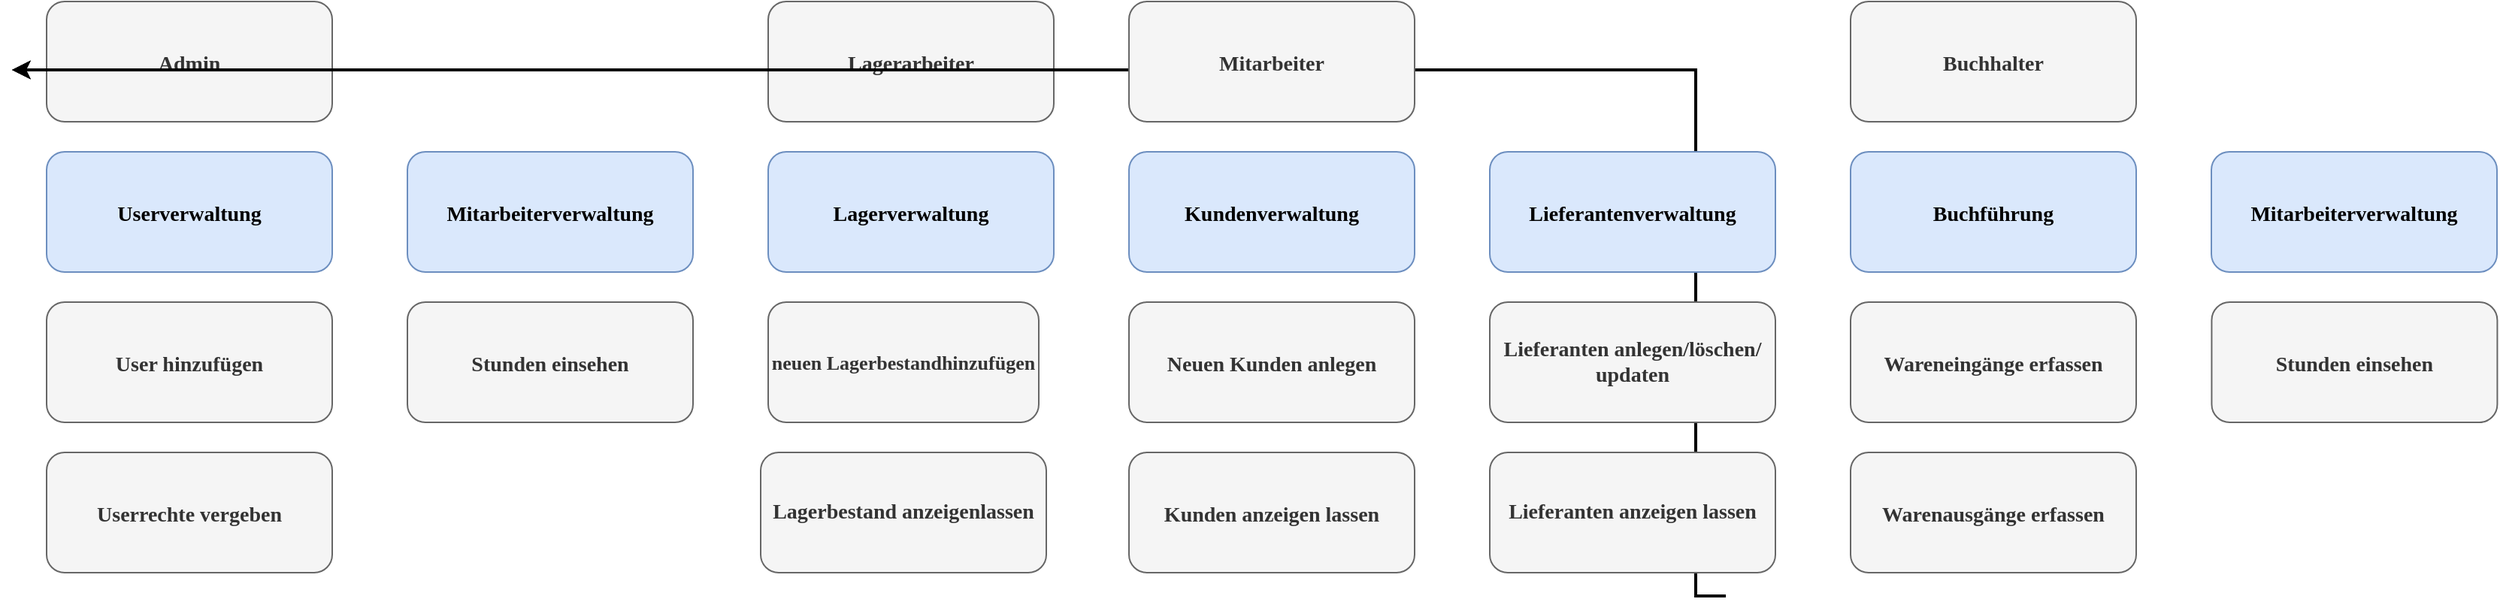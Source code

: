 <mxfile version="10.7.7" type="device"><diagram name="Page-1" id="2c0d36ab-eaac-3732-788b-9136903baeff"><mxGraphModel dx="1991" dy="1101" grid="1" gridSize="10" guides="1" tooltips="1" connect="1" arrows="1" fold="1" page="1" pageScale="1.5" pageWidth="1169" pageHeight="827" background="#ffffff" math="0" shadow="0"><root><mxCell id="0"/><mxCell id="1" parent="0"/><mxCell id="10" value="Buchhalter" style="rounded=1;fillColor=#f5f5f5;strokeColor=#666666;fontColor=#333333;fontStyle=1;fontFamily=Tahoma;fontSize=14" parent="1" vertex="1"><mxGeometry x="1300" y="90" width="190" height="80" as="geometry"/></mxCell><mxCell id="12" value="Lagerarbeiter" style="rounded=1;fillColor=#f5f5f5;strokeColor=#666666;fontColor=#333333;fontStyle=1;fontFamily=Tahoma;fontSize=14" parent="1" vertex="1"><mxGeometry x="580.0" y="90" width="190" height="80" as="geometry"/></mxCell><mxCell id="13" value="Admin" style="rounded=1;fillColor=#f5f5f5;strokeColor=#666666;fontColor=#333333;fontStyle=1;fontFamily=Tahoma;fontSize=14" parent="1" vertex="1"><mxGeometry x="100" y="90" width="190" height="80" as="geometry"/></mxCell><mxCell id="84" value="" style="edgeStyle=elbowEdgeStyle;elbow=horizontal;strokeWidth=2;rounded=0" parent="1" target="45" edge="1"><mxGeometry x="-23" y="135.5" width="100" height="100" as="geometry"><mxPoint x="1217" y="485.5" as="sourcePoint"/><mxPoint x="77" y="135.5" as="targetPoint"/><Array as="points"><mxPoint x="1197" y="545.5"/></Array></mxGeometry></mxCell><mxCell id="85" value="" style="edgeStyle=elbowEdgeStyle;elbow=horizontal;strokeWidth=2;rounded=0" parent="1" target="46" edge="1"><mxGeometry x="-23" y="135.5" width="100" height="100" as="geometry"><mxPoint x="1217" y="485.5" as="sourcePoint"/><mxPoint x="77" y="135.5" as="targetPoint"/><Array as="points"><mxPoint x="1197" y="575.5"/></Array></mxGeometry></mxCell><mxCell id="86" value="" style="edgeStyle=elbowEdgeStyle;elbow=horizontal;strokeWidth=2;rounded=0" parent="1" target="47" edge="1"><mxGeometry x="-23" y="135.5" width="100" height="100" as="geometry"><mxPoint x="1217" y="485.5" as="sourcePoint"/><mxPoint x="77" y="135.5" as="targetPoint"/><Array as="points"><mxPoint x="1197" y="625.5"/></Array></mxGeometry></mxCell><mxCell id="HdTLo3SOh7y9GfIfrDzO-128" value="Mitarbeiter" style="rounded=1;fillColor=#f5f5f5;strokeColor=#666666;fontColor=#333333;fontStyle=1;fontFamily=Tahoma;fontSize=14" vertex="1" parent="1"><mxGeometry x="820" y="90" width="190" height="80" as="geometry"/></mxCell><mxCell id="HdTLo3SOh7y9GfIfrDzO-129" value="Lagerverwaltung" style="rounded=1;fillColor=#dae8fc;strokeColor=#6c8ebf;fontStyle=1;fontFamily=Tahoma;fontSize=14" vertex="1" parent="1"><mxGeometry x="580" y="190" width="190" height="80" as="geometry"/></mxCell><mxCell id="HdTLo3SOh7y9GfIfrDzO-130" value="Kundenverwaltung" style="rounded=1;fillColor=#dae8fc;strokeColor=#6c8ebf;fontStyle=1;fontFamily=Tahoma;fontSize=14" vertex="1" parent="1"><mxGeometry x="820.0" y="190" width="190" height="80" as="geometry"/></mxCell><mxCell id="HdTLo3SOh7y9GfIfrDzO-131" value="Lieferantenverwaltung" style="rounded=1;fillColor=#dae8fc;strokeColor=#6c8ebf;fontStyle=1;fontFamily=Tahoma;fontSize=14" vertex="1" parent="1"><mxGeometry x="1060" y="190" width="190" height="80" as="geometry"/></mxCell><mxCell id="HdTLo3SOh7y9GfIfrDzO-132" value="Mitarbeiterverwaltung" style="rounded=1;fillColor=#dae8fc;strokeColor=#6c8ebf;fontStyle=1;fontFamily=Tahoma;fontSize=14" vertex="1" parent="1"><mxGeometry x="1540" y="190" width="190" height="80" as="geometry"/></mxCell><mxCell id="HdTLo3SOh7y9GfIfrDzO-133" value="Buchführung" style="rounded=1;fillColor=#dae8fc;strokeColor=#6c8ebf;fontStyle=1;fontFamily=Tahoma;fontSize=14" vertex="1" parent="1"><mxGeometry x="1300" y="190" width="190" height="80" as="geometry"/></mxCell><mxCell id="HdTLo3SOh7y9GfIfrDzO-134" value="Userverwaltung" style="rounded=1;fillColor=#dae8fc;strokeColor=#6c8ebf;fontStyle=1;fontFamily=Tahoma;fontSize=14" vertex="1" parent="1"><mxGeometry x="100" y="190" width="190" height="80" as="geometry"/></mxCell><mxCell id="HdTLo3SOh7y9GfIfrDzO-135" value="Mitarbeiterverwaltung" style="rounded=1;fillColor=#dae8fc;strokeColor=#6c8ebf;fontStyle=1;fontFamily=Tahoma;fontSize=14" vertex="1" parent="1"><mxGeometry x="340" y="190" width="190" height="80" as="geometry"/></mxCell><mxCell id="HdTLo3SOh7y9GfIfrDzO-138" value="User hinzufügen" style="rounded=1;fillColor=#f5f5f5;strokeColor=#666666;fontColor=#333333;fontStyle=1;fontFamily=Tahoma;fontSize=14" vertex="1" parent="1"><mxGeometry x="100" y="290" width="190" height="80" as="geometry"/></mxCell><mxCell id="HdTLo3SOh7y9GfIfrDzO-139" value="Userrechte vergeben" style="rounded=1;fillColor=#f5f5f5;strokeColor=#666666;fontColor=#333333;fontStyle=1;fontFamily=Tahoma;fontSize=14" vertex="1" parent="1"><mxGeometry x="100" y="390" width="190" height="80" as="geometry"/></mxCell><mxCell id="HdTLo3SOh7y9GfIfrDzO-141" value="Stunden einsehen" style="rounded=1;fillColor=#f5f5f5;strokeColor=#666666;fontColor=#333333;fontStyle=1;fontFamily=Tahoma;fontSize=14" vertex="1" parent="1"><mxGeometry x="340" y="290" width="190" height="80" as="geometry"/></mxCell><mxCell id="HdTLo3SOh7y9GfIfrDzO-142" value="Wareneingänge erfassen" style="rounded=1;fillColor=#f5f5f5;strokeColor=#666666;fontColor=#333333;fontStyle=1;fontFamily=Tahoma;fontSize=14" vertex="1" parent="1"><mxGeometry x="1300" y="290" width="190" height="80" as="geometry"/></mxCell><mxCell id="HdTLo3SOh7y9GfIfrDzO-145" value="Warenausgänge erfassen" style="rounded=1;fillColor=#f5f5f5;strokeColor=#666666;fontColor=#333333;fontStyle=1;fontFamily=Tahoma;fontSize=14" vertex="1" parent="1"><mxGeometry x="1300" y="390" width="190" height="80" as="geometry"/></mxCell><mxCell id="HdTLo3SOh7y9GfIfrDzO-147" value="Neuen Kunden anlegen" style="rounded=1;fillColor=#f5f5f5;strokeColor=#666666;fontColor=#333333;fontStyle=1;fontFamily=Tahoma;fontSize=14" vertex="1" parent="1"><mxGeometry x="820" y="290" width="190" height="80" as="geometry"/></mxCell><mxCell id="HdTLo3SOh7y9GfIfrDzO-150" value="Kunden anzeigen lassen" style="rounded=1;fillColor=#f5f5f5;strokeColor=#666666;fontColor=#333333;fontStyle=1;fontFamily=Tahoma;fontSize=14" vertex="1" parent="1"><mxGeometry x="820" y="390" width="190" height="80" as="geometry"/></mxCell><mxCell id="HdTLo3SOh7y9GfIfrDzO-151" value="neuen Lagerbestandhinzufügen" style="rounded=1;fillColor=#f5f5f5;strokeColor=#666666;fontColor=#333333;fontStyle=1;fontFamily=Tahoma;fontSize=13;html=1;whiteSpace=wrap;" vertex="1" parent="1"><mxGeometry x="580" y="290" width="180" height="80" as="geometry"/></mxCell><mxCell id="HdTLo3SOh7y9GfIfrDzO-152" value="Lagerbestand anzeigenlassen" style="rounded=1;fillColor=#f5f5f5;strokeColor=#666666;fontColor=#333333;fontStyle=1;fontFamily=Tahoma;fontSize=14;whiteSpace=wrap;" vertex="1" parent="1"><mxGeometry x="575" y="390" width="190" height="80" as="geometry"/></mxCell><mxCell id="HdTLo3SOh7y9GfIfrDzO-154" value="Lieferanten anlegen/löschen/ updaten" style="rounded=1;fillColor=#f5f5f5;strokeColor=#666666;fontColor=#333333;fontStyle=1;fontFamily=Tahoma;fontSize=14;whiteSpace=wrap;" vertex="1" parent="1"><mxGeometry x="1060" y="290" width="190" height="80" as="geometry"/></mxCell><mxCell id="HdTLo3SOh7y9GfIfrDzO-155" value="Lieferanten anzeigen lassen" style="rounded=1;fillColor=#f5f5f5;strokeColor=#666666;fontColor=#333333;fontStyle=1;fontFamily=Tahoma;fontSize=14;whiteSpace=wrap;" vertex="1" parent="1"><mxGeometry x="1060" y="390" width="190" height="80" as="geometry"/></mxCell><mxCell id="HdTLo3SOh7y9GfIfrDzO-156" value="Stunden einsehen" style="rounded=1;fillColor=#f5f5f5;strokeColor=#666666;fontColor=#333333;fontStyle=1;fontFamily=Tahoma;fontSize=14" vertex="1" parent="1"><mxGeometry x="1540.214" y="290" width="190" height="80" as="geometry"/></mxCell></root></mxGraphModel></diagram></mxfile>
